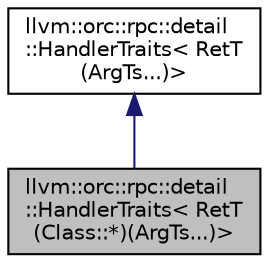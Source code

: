 digraph "llvm::orc::rpc::detail::HandlerTraits&lt; RetT(Class::*)(ArgTs...)&gt;"
{
 // LATEX_PDF_SIZE
  bgcolor="transparent";
  edge [fontname="Helvetica",fontsize="10",labelfontname="Helvetica",labelfontsize="10"];
  node [fontname="Helvetica",fontsize="10",shape="box"];
  Node1 [label="llvm::orc::rpc::detail\l::HandlerTraits\< RetT\l(Class::*)(ArgTs...)\>",height=0.2,width=0.4,color="black", fillcolor="grey75", style="filled", fontcolor="black",tooltip=" "];
  Node2 -> Node1 [dir="back",color="midnightblue",fontsize="10",style="solid",fontname="Helvetica"];
  Node2 [label="llvm::orc::rpc::detail\l::HandlerTraits\< RetT\l(ArgTs...)\>",height=0.2,width=0.4,color="black",URL="$classllvm_1_1orc_1_1rpc_1_1detail_1_1HandlerTraits_3_01RetT_07ArgTs_8_8_8_08_4.html",tooltip=" "];
}
